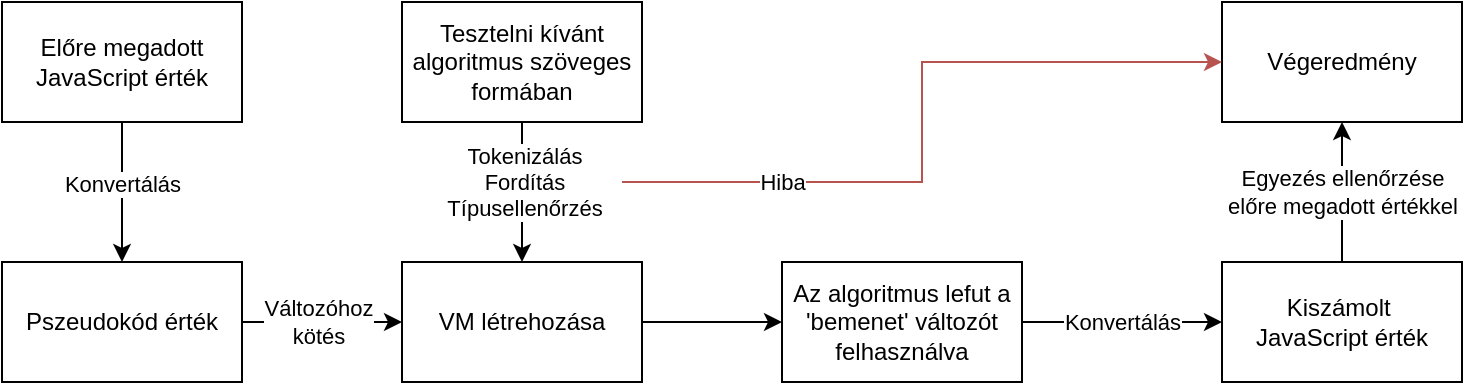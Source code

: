 <mxfile version="22.1.3" type="device">
  <diagram name="Page-1" id="ZHnUSfmOsydH8MznYUgc">
    <mxGraphModel dx="1728" dy="985" grid="1" gridSize="10" guides="1" tooltips="1" connect="1" arrows="1" fold="1" page="1" pageScale="1" pageWidth="850" pageHeight="1100" math="0" shadow="0">
      <root>
        <mxCell id="0" />
        <mxCell id="1" parent="0" />
        <mxCell id="W-1xnnQ8M4sQASqrBYZi-3" style="edgeStyle=orthogonalEdgeStyle;rounded=0;orthogonalLoop=1;jettySize=auto;html=1;" edge="1" parent="1" source="W-1xnnQ8M4sQASqrBYZi-1" target="W-1xnnQ8M4sQASqrBYZi-2">
          <mxGeometry relative="1" as="geometry" />
        </mxCell>
        <mxCell id="W-1xnnQ8M4sQASqrBYZi-4" value="Konvertálás" style="edgeLabel;html=1;align=center;verticalAlign=middle;resizable=0;points=[];" vertex="1" connectable="0" parent="W-1xnnQ8M4sQASqrBYZi-3">
          <mxGeometry x="0.013" relative="1" as="geometry">
            <mxPoint y="-5" as="offset" />
          </mxGeometry>
        </mxCell>
        <mxCell id="W-1xnnQ8M4sQASqrBYZi-1" value="Előre megadott JavaScript érték" style="rounded=0;whiteSpace=wrap;html=1;" vertex="1" parent="1">
          <mxGeometry x="280" y="380" width="120" height="60" as="geometry" />
        </mxCell>
        <mxCell id="W-1xnnQ8M4sQASqrBYZi-6" style="edgeStyle=orthogonalEdgeStyle;rounded=0;orthogonalLoop=1;jettySize=auto;html=1;entryX=0;entryY=0.5;entryDx=0;entryDy=0;" edge="1" parent="1" source="W-1xnnQ8M4sQASqrBYZi-2" target="W-1xnnQ8M4sQASqrBYZi-8">
          <mxGeometry relative="1" as="geometry">
            <mxPoint x="530" y="540" as="targetPoint" />
          </mxGeometry>
        </mxCell>
        <mxCell id="W-1xnnQ8M4sQASqrBYZi-7" value="&lt;div&gt;Változóhoz&lt;/div&gt;&lt;div&gt;kötés&lt;/div&gt;" style="edgeLabel;html=1;align=center;verticalAlign=middle;resizable=0;points=[];" vertex="1" connectable="0" parent="W-1xnnQ8M4sQASqrBYZi-6">
          <mxGeometry x="-0.108" relative="1" as="geometry">
            <mxPoint x="2" as="offset" />
          </mxGeometry>
        </mxCell>
        <mxCell id="W-1xnnQ8M4sQASqrBYZi-2" value="Pszeudokód érték" style="rounded=0;whiteSpace=wrap;html=1;" vertex="1" parent="1">
          <mxGeometry x="280" y="510" width="120" height="60" as="geometry" />
        </mxCell>
        <mxCell id="W-1xnnQ8M4sQASqrBYZi-14" style="edgeStyle=orthogonalEdgeStyle;rounded=0;orthogonalLoop=1;jettySize=auto;html=1;" edge="1" parent="1" source="W-1xnnQ8M4sQASqrBYZi-8" target="W-1xnnQ8M4sQASqrBYZi-13">
          <mxGeometry relative="1" as="geometry" />
        </mxCell>
        <mxCell id="W-1xnnQ8M4sQASqrBYZi-8" value="VM létrehozása" style="rounded=0;whiteSpace=wrap;html=1;" vertex="1" parent="1">
          <mxGeometry x="480" y="510" width="120" height="60" as="geometry" />
        </mxCell>
        <mxCell id="W-1xnnQ8M4sQASqrBYZi-11" style="edgeStyle=orthogonalEdgeStyle;rounded=0;orthogonalLoop=1;jettySize=auto;html=1;" edge="1" parent="1" source="W-1xnnQ8M4sQASqrBYZi-10" target="W-1xnnQ8M4sQASqrBYZi-8">
          <mxGeometry relative="1" as="geometry" />
        </mxCell>
        <mxCell id="W-1xnnQ8M4sQASqrBYZi-15" value="&lt;div&gt;Tokenizálás&lt;/div&gt;&lt;div&gt;Fordítás&lt;/div&gt;&lt;div&gt;Típusellenőrzés&lt;/div&gt;" style="edgeLabel;html=1;align=center;verticalAlign=middle;resizable=0;points=[];" vertex="1" connectable="0" parent="W-1xnnQ8M4sQASqrBYZi-11">
          <mxGeometry x="-0.068" y="1" relative="1" as="geometry">
            <mxPoint y="-3" as="offset" />
          </mxGeometry>
        </mxCell>
        <mxCell id="W-1xnnQ8M4sQASqrBYZi-10" value="Tesztelni kívánt algoritmus szöveges formában" style="rounded=0;whiteSpace=wrap;html=1;" vertex="1" parent="1">
          <mxGeometry x="480" y="380" width="120" height="60" as="geometry" />
        </mxCell>
        <mxCell id="W-1xnnQ8M4sQASqrBYZi-19" style="edgeStyle=orthogonalEdgeStyle;rounded=0;orthogonalLoop=1;jettySize=auto;html=1;" edge="1" parent="1" source="W-1xnnQ8M4sQASqrBYZi-13" target="W-1xnnQ8M4sQASqrBYZi-18">
          <mxGeometry relative="1" as="geometry" />
        </mxCell>
        <mxCell id="W-1xnnQ8M4sQASqrBYZi-20" value="Konvertálás" style="edgeLabel;html=1;align=center;verticalAlign=middle;resizable=0;points=[];" vertex="1" connectable="0" parent="W-1xnnQ8M4sQASqrBYZi-19">
          <mxGeometry x="-0.009" relative="1" as="geometry">
            <mxPoint as="offset" />
          </mxGeometry>
        </mxCell>
        <mxCell id="W-1xnnQ8M4sQASqrBYZi-13" value="Az algoritmus lefut a &#39;bemenet&#39; változót felhasználva" style="rounded=0;whiteSpace=wrap;html=1;" vertex="1" parent="1">
          <mxGeometry x="670" y="510" width="120" height="60" as="geometry" />
        </mxCell>
        <mxCell id="W-1xnnQ8M4sQASqrBYZi-22" style="edgeStyle=orthogonalEdgeStyle;rounded=0;orthogonalLoop=1;jettySize=auto;html=1;" edge="1" parent="1" source="W-1xnnQ8M4sQASqrBYZi-18" target="W-1xnnQ8M4sQASqrBYZi-21">
          <mxGeometry relative="1" as="geometry" />
        </mxCell>
        <mxCell id="W-1xnnQ8M4sQASqrBYZi-23" value="&lt;div&gt;Egyezés ellenőrzése&lt;/div&gt;&lt;div&gt;előre megadott értékkel&lt;/div&gt;" style="edgeLabel;html=1;align=center;verticalAlign=middle;resizable=0;points=[];" vertex="1" connectable="0" parent="W-1xnnQ8M4sQASqrBYZi-22">
          <mxGeometry x="0.009" relative="1" as="geometry">
            <mxPoint as="offset" />
          </mxGeometry>
        </mxCell>
        <mxCell id="W-1xnnQ8M4sQASqrBYZi-18" value="&lt;div&gt;Kiszámolt&amp;nbsp;&lt;/div&gt;&lt;div&gt;JavaScript érték&lt;/div&gt;" style="rounded=0;whiteSpace=wrap;html=1;" vertex="1" parent="1">
          <mxGeometry x="890" y="510" width="120" height="60" as="geometry" />
        </mxCell>
        <mxCell id="W-1xnnQ8M4sQASqrBYZi-21" value="Végeredmény" style="rounded=0;whiteSpace=wrap;html=1;" vertex="1" parent="1">
          <mxGeometry x="890" y="380" width="120" height="60" as="geometry" />
        </mxCell>
        <mxCell id="W-1xnnQ8M4sQASqrBYZi-24" value="" style="endArrow=classic;html=1;rounded=0;entryX=0;entryY=0.5;entryDx=0;entryDy=0;fillColor=#f8cecc;strokeColor=#b85450;" edge="1" parent="1" target="W-1xnnQ8M4sQASqrBYZi-21">
          <mxGeometry width="50" height="50" relative="1" as="geometry">
            <mxPoint x="590" y="470" as="sourcePoint" />
            <mxPoint x="810" y="390" as="targetPoint" />
            <Array as="points">
              <mxPoint x="740" y="470" />
              <mxPoint x="740" y="410" />
            </Array>
          </mxGeometry>
        </mxCell>
        <mxCell id="W-1xnnQ8M4sQASqrBYZi-25" value="Hiba" style="edgeLabel;html=1;align=center;verticalAlign=middle;resizable=0;points=[];" vertex="1" connectable="0" parent="W-1xnnQ8M4sQASqrBYZi-24">
          <mxGeometry x="-0.622" relative="1" as="geometry">
            <mxPoint x="12" as="offset" />
          </mxGeometry>
        </mxCell>
      </root>
    </mxGraphModel>
  </diagram>
</mxfile>
